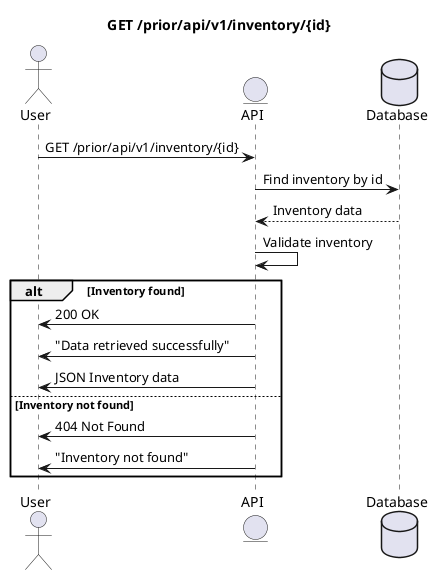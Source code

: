 @startuml
'https://plantuml.com/sequence-diagram

title GET /prior/api/v1/inventory/{id}

actor User as u
entity API as a
database Database as d

u->a : GET /prior/api/v1/inventory/{id}
a->d: Find inventory by id
d-->a : Inventory data
a->a : Validate inventory

alt Inventory found
    a->u : 200 OK
    a->u : "Data retrieved successfully"
    a->u : JSON Inventory data
else Inventory not found
    a->u : 404 Not Found
    a->u : "Inventory not found"
end

@enduml